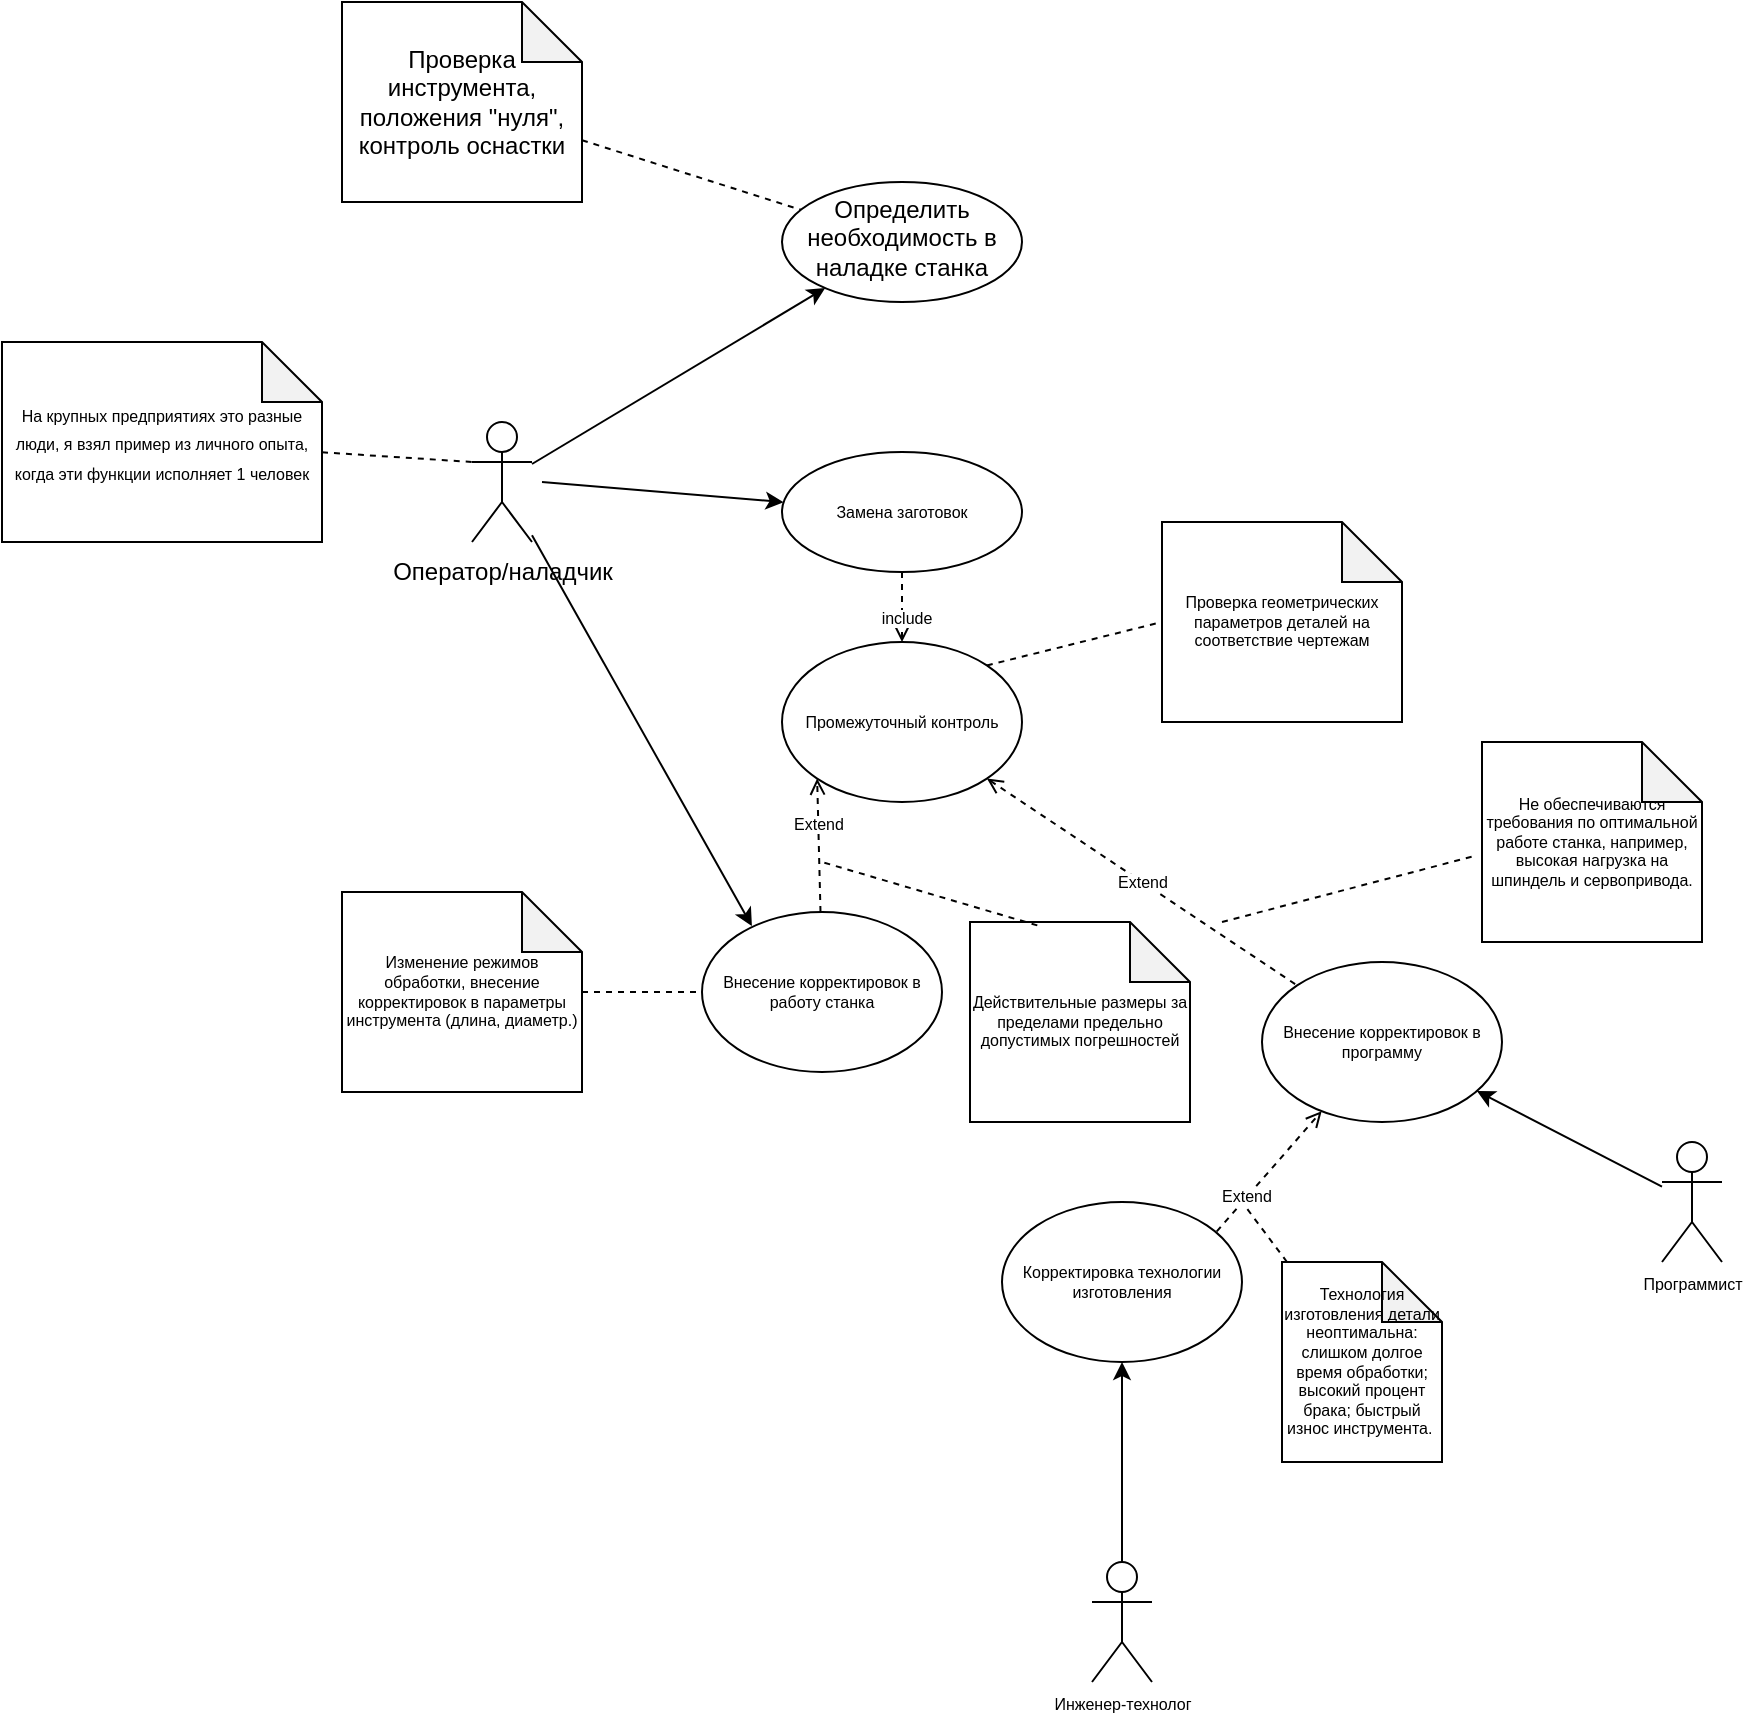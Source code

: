 <mxfile version="20.0.3" type="github">
  <diagram id="dVzvfFkbXNE0rDsR5Hri" name="Page-1">
    <mxGraphModel dx="2249" dy="716" grid="1" gridSize="10" guides="0" tooltips="1" connect="1" arrows="1" fold="1" page="1" pageScale="1" pageWidth="827" pageHeight="1169" math="0" shadow="0">
      <root>
        <mxCell id="0" />
        <mxCell id="1" parent="0" />
        <mxCell id="FTEqnzvBRQHFFyLxR3iS-3" value="" style="group" vertex="1" connectable="0" parent="1">
          <mxGeometry x="140" y="350" width="110" height="90" as="geometry" />
        </mxCell>
        <mxCell id="FTEqnzvBRQHFFyLxR3iS-13" value="" style="edgeStyle=none;rounded=0;orthogonalLoop=1;jettySize=auto;html=1;dashed=1;fontSize=8;endArrow=none;endFill=0;" edge="1" parent="FTEqnzvBRQHFFyLxR3iS-3" source="FTEqnzvBRQHFFyLxR3iS-1" target="FTEqnzvBRQHFFyLxR3iS-2">
          <mxGeometry relative="1" as="geometry" />
        </mxCell>
        <mxCell id="FTEqnzvBRQHFFyLxR3iS-14" value="" style="edgeStyle=none;rounded=0;orthogonalLoop=1;jettySize=auto;html=1;dashed=1;fontSize=8;endArrow=none;endFill=0;" edge="1" parent="FTEqnzvBRQHFFyLxR3iS-3" source="FTEqnzvBRQHFFyLxR3iS-1" target="FTEqnzvBRQHFFyLxR3iS-2">
          <mxGeometry relative="1" as="geometry" />
        </mxCell>
        <mxCell id="FTEqnzvBRQHFFyLxR3iS-1" value="" style="shape=umlActor;verticalLabelPosition=bottom;verticalAlign=top;outlineConnect=0;comic=0;" vertex="1" parent="FTEqnzvBRQHFFyLxR3iS-3">
          <mxGeometry x="25" width="30" height="60" as="geometry" />
        </mxCell>
        <mxCell id="FTEqnzvBRQHFFyLxR3iS-2" value="&lt;div&gt;Оператор/наладчик&lt;/div&gt;" style="text;html=1;align=center;verticalAlign=middle;resizable=0;points=[];autosize=1;strokeColor=none;fillColor=none;" vertex="1" parent="FTEqnzvBRQHFFyLxR3iS-3">
          <mxGeometry x="-30" y="60" width="140" height="30" as="geometry" />
        </mxCell>
        <mxCell id="FTEqnzvBRQHFFyLxR3iS-4" value="&lt;div&gt;Определить необходимость в&lt;/div&gt;&lt;div&gt;наладке станка&lt;br&gt;&lt;/div&gt;" style="ellipse;whiteSpace=wrap;html=1;verticalAlign=top;comic=0;" vertex="1" parent="1">
          <mxGeometry x="320" y="230" width="120" height="60" as="geometry" />
        </mxCell>
        <mxCell id="FTEqnzvBRQHFFyLxR3iS-5" value="" style="rounded=0;orthogonalLoop=1;jettySize=auto;html=1;startArrow=none;startFill=0;endArrow=classic;endFill=1;sketch=0;" edge="1" parent="1" source="FTEqnzvBRQHFFyLxR3iS-1" target="FTEqnzvBRQHFFyLxR3iS-4">
          <mxGeometry relative="1" as="geometry" />
        </mxCell>
        <mxCell id="FTEqnzvBRQHFFyLxR3iS-9" value="" style="edgeStyle=none;rounded=0;orthogonalLoop=1;jettySize=auto;html=1;dashed=1;endArrow=none;endFill=0;" edge="1" parent="1" source="FTEqnzvBRQHFFyLxR3iS-8" target="FTEqnzvBRQHFFyLxR3iS-4">
          <mxGeometry relative="1" as="geometry" />
        </mxCell>
        <mxCell id="FTEqnzvBRQHFFyLxR3iS-8" value="Проверка инструмента, положения &quot;нуля&quot;, контроль оснастки" style="shape=note;whiteSpace=wrap;html=1;backgroundOutline=1;darkOpacity=0.05;comic=0;" vertex="1" parent="1">
          <mxGeometry x="100" y="140" width="120" height="100" as="geometry" />
        </mxCell>
        <mxCell id="FTEqnzvBRQHFFyLxR3iS-12" value="" style="edgeStyle=none;rounded=0;orthogonalLoop=1;jettySize=auto;html=1;dashed=1;endArrow=none;endFill=0;entryX=0;entryY=0.333;entryDx=0;entryDy=0;entryPerimeter=0;" edge="1" parent="1" source="FTEqnzvBRQHFFyLxR3iS-11" target="FTEqnzvBRQHFFyLxR3iS-1">
          <mxGeometry relative="1" as="geometry" />
        </mxCell>
        <mxCell id="FTEqnzvBRQHFFyLxR3iS-11" value="&lt;font style=&quot;font-size: 8px;&quot;&gt;На крупных предприятиях это разные люди, я взял пример из личного опыта, когда эти функции исполняет 1 человек&lt;/font&gt;" style="shape=note;whiteSpace=wrap;html=1;backgroundOutline=1;darkOpacity=0.05;comic=0;" vertex="1" parent="1">
          <mxGeometry x="-70" y="310" width="160" height="100" as="geometry" />
        </mxCell>
        <mxCell id="FTEqnzvBRQHFFyLxR3iS-24" value="" style="edgeStyle=none;rounded=0;sketch=0;orthogonalLoop=1;jettySize=auto;html=1;dashed=1;fontSize=8;startArrow=none;startFill=0;endArrow=open;endFill=0;" edge="1" parent="1" source="FTEqnzvBRQHFFyLxR3iS-15" target="FTEqnzvBRQHFFyLxR3iS-18">
          <mxGeometry relative="1" as="geometry" />
        </mxCell>
        <mxCell id="FTEqnzvBRQHFFyLxR3iS-25" value="include" style="edgeLabel;html=1;align=center;verticalAlign=middle;resizable=0;points=[];fontSize=8;" vertex="1" connectable="0" parent="FTEqnzvBRQHFFyLxR3iS-24">
          <mxGeometry x="0.298" y="2" relative="1" as="geometry">
            <mxPoint as="offset" />
          </mxGeometry>
        </mxCell>
        <mxCell id="FTEqnzvBRQHFFyLxR3iS-15" value="Замена заготовок " style="ellipse;whiteSpace=wrap;html=1;comic=0;fontSize=8;" vertex="1" parent="1">
          <mxGeometry x="320" y="365" width="120" height="60" as="geometry" />
        </mxCell>
        <mxCell id="FTEqnzvBRQHFFyLxR3iS-16" value="" style="edgeStyle=none;rounded=0;orthogonalLoop=1;jettySize=auto;html=1;fontSize=8;endArrow=classic;endFill=1;" edge="1" parent="1" target="FTEqnzvBRQHFFyLxR3iS-15">
          <mxGeometry relative="1" as="geometry">
            <mxPoint x="200" y="380" as="sourcePoint" />
          </mxGeometry>
        </mxCell>
        <mxCell id="FTEqnzvBRQHFFyLxR3iS-26" value="Extend" style="edgeStyle=none;rounded=0;sketch=0;orthogonalLoop=1;jettySize=auto;html=1;dashed=1;fontSize=8;startArrow=open;startFill=0;endArrow=none;endFill=0;" edge="1" parent="1" source="FTEqnzvBRQHFFyLxR3iS-18" target="FTEqnzvBRQHFFyLxR3iS-19">
          <mxGeometry relative="1" as="geometry" />
        </mxCell>
        <mxCell id="FTEqnzvBRQHFFyLxR3iS-18" value="Промежуточный контроль" style="ellipse;whiteSpace=wrap;html=1;comic=0;fontSize=8;" vertex="1" parent="1">
          <mxGeometry x="320" y="460" width="120" height="80" as="geometry" />
        </mxCell>
        <mxCell id="FTEqnzvBRQHFFyLxR3iS-19" value="Внесение корректировок в программу" style="ellipse;whiteSpace=wrap;html=1;comic=0;fontSize=8;" vertex="1" parent="1">
          <mxGeometry x="560" y="620" width="120" height="80" as="geometry" />
        </mxCell>
        <mxCell id="FTEqnzvBRQHFFyLxR3iS-20" value="Внесение корректировок в работу станка" style="ellipse;whiteSpace=wrap;html=1;comic=0;fontSize=8;" vertex="1" parent="1">
          <mxGeometry x="280" y="595" width="120" height="80" as="geometry" />
        </mxCell>
        <mxCell id="FTEqnzvBRQHFFyLxR3iS-22" value="" style="edgeStyle=none;rounded=0;sketch=0;orthogonalLoop=1;jettySize=auto;html=1;dashed=1;fontSize=8;startArrow=none;startFill=0;endArrow=none;endFill=0;" edge="1" parent="1" source="FTEqnzvBRQHFFyLxR3iS-21" target="FTEqnzvBRQHFFyLxR3iS-20">
          <mxGeometry relative="1" as="geometry" />
        </mxCell>
        <mxCell id="FTEqnzvBRQHFFyLxR3iS-21" value="Изменение режимов обработки, внесение корректировок в параметры инструмента (длина, диаметр.)" style="shape=note;whiteSpace=wrap;html=1;backgroundOutline=1;darkOpacity=0.05;comic=0;fontSize=8;" vertex="1" parent="1">
          <mxGeometry x="100" y="585" width="120" height="100" as="geometry" />
        </mxCell>
        <mxCell id="FTEqnzvBRQHFFyLxR3iS-31" value="" style="edgeStyle=none;rounded=0;sketch=0;orthogonalLoop=1;jettySize=auto;html=1;fontSize=8;startArrow=none;startFill=0;endArrow=classic;endFill=1;strokeWidth=1;" edge="1" parent="1" source="FTEqnzvBRQHFFyLxR3iS-23" target="FTEqnzvBRQHFFyLxR3iS-19">
          <mxGeometry relative="1" as="geometry" />
        </mxCell>
        <mxCell id="FTEqnzvBRQHFFyLxR3iS-23" value="Программист" style="shape=umlActor;verticalLabelPosition=bottom;verticalAlign=top;html=1;outlineConnect=0;comic=0;fontSize=8;" vertex="1" parent="1">
          <mxGeometry x="760" y="710" width="30" height="60" as="geometry" />
        </mxCell>
        <mxCell id="FTEqnzvBRQHFFyLxR3iS-27" value="" style="endArrow=open;dashed=1;html=1;strokeWidth=1;rounded=0;sketch=0;fontSize=8;entryX=0;entryY=1;entryDx=0;entryDy=0;startArrow=none;startFill=0;endFill=0;" edge="1" parent="1" source="FTEqnzvBRQHFFyLxR3iS-20" target="FTEqnzvBRQHFFyLxR3iS-18">
          <mxGeometry width="50" height="50" relative="1" as="geometry">
            <mxPoint x="400" y="610" as="sourcePoint" />
            <mxPoint x="450" y="560" as="targetPoint" />
          </mxGeometry>
        </mxCell>
        <mxCell id="FTEqnzvBRQHFFyLxR3iS-28" value="Extend" style="edgeLabel;html=1;align=center;verticalAlign=middle;resizable=0;points=[];fontSize=8;" vertex="1" connectable="0" parent="FTEqnzvBRQHFFyLxR3iS-27">
          <mxGeometry x="0.33" relative="1" as="geometry">
            <mxPoint as="offset" />
          </mxGeometry>
        </mxCell>
        <mxCell id="FTEqnzvBRQHFFyLxR3iS-29" value="Проверка геометрических параметров деталей на соответствие чертежам" style="shape=note;whiteSpace=wrap;html=1;backgroundOutline=1;darkOpacity=0.05;comic=0;fontSize=8;" vertex="1" parent="1">
          <mxGeometry x="510" y="400" width="120" height="100" as="geometry" />
        </mxCell>
        <mxCell id="FTEqnzvBRQHFFyLxR3iS-30" value="" style="endArrow=none;dashed=1;html=1;rounded=0;sketch=0;fontSize=8;strokeWidth=1;entryX=0;entryY=0.5;entryDx=0;entryDy=0;entryPerimeter=0;exitX=1;exitY=0;exitDx=0;exitDy=0;" edge="1" parent="1" source="FTEqnzvBRQHFFyLxR3iS-18" target="FTEqnzvBRQHFFyLxR3iS-29">
          <mxGeometry width="50" height="50" relative="1" as="geometry">
            <mxPoint x="550" y="390" as="sourcePoint" />
            <mxPoint x="480" y="440" as="targetPoint" />
          </mxGeometry>
        </mxCell>
        <mxCell id="FTEqnzvBRQHFFyLxR3iS-35" value="Не обеспечиваются требования по оптимальной работе станка, например, высокая нагрузка на шпиндель и сервопривода." style="shape=note;whiteSpace=wrap;html=1;backgroundOutline=1;darkOpacity=0.05;comic=0;fontSize=8;" vertex="1" parent="1">
          <mxGeometry x="670" y="510" width="110" height="100" as="geometry" />
        </mxCell>
        <mxCell id="FTEqnzvBRQHFFyLxR3iS-37" value="" style="endArrow=none;dashed=1;html=1;rounded=0;sketch=0;fontSize=8;strokeWidth=1;entryX=-0.034;entryY=0.57;entryDx=0;entryDy=0;entryPerimeter=0;" edge="1" parent="1" target="FTEqnzvBRQHFFyLxR3iS-35">
          <mxGeometry width="50" height="50" relative="1" as="geometry">
            <mxPoint x="540" y="600" as="sourcePoint" />
            <mxPoint x="710" y="545" as="targetPoint" />
          </mxGeometry>
        </mxCell>
        <mxCell id="FTEqnzvBRQHFFyLxR3iS-38" value="Действительные размеры за пределами предельно допустимых погрешностей" style="shape=note;whiteSpace=wrap;html=1;backgroundOutline=1;darkOpacity=0.05;comic=0;fontSize=8;" vertex="1" parent="1">
          <mxGeometry x="414" y="600" width="110" height="100" as="geometry" />
        </mxCell>
        <mxCell id="FTEqnzvBRQHFFyLxR3iS-39" value="" style="endArrow=none;dashed=1;html=1;rounded=0;sketch=0;fontSize=8;strokeWidth=1;exitX=0.306;exitY=0.017;exitDx=0;exitDy=0;exitPerimeter=0;" edge="1" parent="1" source="FTEqnzvBRQHFFyLxR3iS-38">
          <mxGeometry width="50" height="50" relative="1" as="geometry">
            <mxPoint x="140" y="580" as="sourcePoint" />
            <mxPoint x="340" y="570" as="targetPoint" />
          </mxGeometry>
        </mxCell>
        <mxCell id="FTEqnzvBRQHFFyLxR3iS-44" value="" style="edgeStyle=none;rounded=0;sketch=0;orthogonalLoop=1;jettySize=auto;html=1;fontSize=8;startArrow=none;startFill=0;endArrow=classic;endFill=1;strokeWidth=1;" edge="1" parent="1" source="FTEqnzvBRQHFFyLxR3iS-42" target="FTEqnzvBRQHFFyLxR3iS-43">
          <mxGeometry relative="1" as="geometry" />
        </mxCell>
        <mxCell id="FTEqnzvBRQHFFyLxR3iS-42" value="&lt;div&gt;Инженер-технолог&lt;/div&gt;&lt;div&gt;&lt;br&gt;&lt;/div&gt;" style="shape=umlActor;verticalLabelPosition=bottom;verticalAlign=top;html=1;outlineConnect=0;comic=0;fontSize=8;" vertex="1" parent="1">
          <mxGeometry x="475" y="920" width="30" height="60" as="geometry" />
        </mxCell>
        <mxCell id="FTEqnzvBRQHFFyLxR3iS-43" value="&lt;div&gt;Корректировка технологии &lt;br&gt;&lt;/div&gt;&lt;div&gt;изготовления&lt;br&gt;&lt;/div&gt;" style="ellipse;whiteSpace=wrap;html=1;comic=0;fontSize=8;" vertex="1" parent="1">
          <mxGeometry x="430" y="740" width="120" height="80" as="geometry" />
        </mxCell>
        <mxCell id="FTEqnzvBRQHFFyLxR3iS-49" value="" style="edgeStyle=none;rounded=0;sketch=0;orthogonalLoop=1;jettySize=auto;html=1;fontSize=8;startArrow=none;startFill=0;endArrow=none;endFill=0;strokeWidth=1;dashed=1;" edge="1" parent="1" source="FTEqnzvBRQHFFyLxR3iS-45">
          <mxGeometry relative="1" as="geometry">
            <mxPoint x="550" y="740" as="targetPoint" />
          </mxGeometry>
        </mxCell>
        <mxCell id="FTEqnzvBRQHFFyLxR3iS-45" value="Технология изготовления детали неоптимальна: слишком долгое время обработки; высокий процент брака; быстрый износ инструмента.&amp;nbsp; " style="shape=note;whiteSpace=wrap;html=1;backgroundOutline=1;darkOpacity=0.05;comic=0;fontSize=8;" vertex="1" parent="1">
          <mxGeometry x="570" y="770" width="80" height="100" as="geometry" />
        </mxCell>
        <mxCell id="FTEqnzvBRQHFFyLxR3iS-47" value="" style="endArrow=open;dashed=1;html=1;rounded=0;sketch=0;fontSize=8;strokeWidth=1;exitX=0.895;exitY=0.184;exitDx=0;exitDy=0;exitPerimeter=0;startArrow=none;startFill=0;endFill=0;" edge="1" parent="1" source="FTEqnzvBRQHFFyLxR3iS-43" target="FTEqnzvBRQHFFyLxR3iS-19">
          <mxGeometry width="50" height="50" relative="1" as="geometry">
            <mxPoint x="545" y="750" as="sourcePoint" />
            <mxPoint x="595" y="700" as="targetPoint" />
          </mxGeometry>
        </mxCell>
        <mxCell id="FTEqnzvBRQHFFyLxR3iS-48" value="Extend" style="edgeLabel;html=1;align=center;verticalAlign=middle;resizable=0;points=[];fontSize=8;" vertex="1" connectable="0" parent="FTEqnzvBRQHFFyLxR3iS-47">
          <mxGeometry x="-0.414" y="1" relative="1" as="geometry">
            <mxPoint as="offset" />
          </mxGeometry>
        </mxCell>
        <mxCell id="FTEqnzvBRQHFFyLxR3iS-51" value="" style="endArrow=classic;html=1;rounded=0;sketch=0;fontSize=8;strokeWidth=1;entryX=0.208;entryY=0.088;entryDx=0;entryDy=0;entryPerimeter=0;" edge="1" parent="1" source="FTEqnzvBRQHFFyLxR3iS-1" target="FTEqnzvBRQHFFyLxR3iS-20">
          <mxGeometry width="50" height="50" relative="1" as="geometry">
            <mxPoint x="240" y="710" as="sourcePoint" />
            <mxPoint x="290" y="660" as="targetPoint" />
          </mxGeometry>
        </mxCell>
      </root>
    </mxGraphModel>
  </diagram>
</mxfile>
